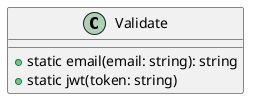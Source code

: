 @startuml

class Validate {
    + static email(email: string): string
    + static jwt(token: string)
}

@enduml